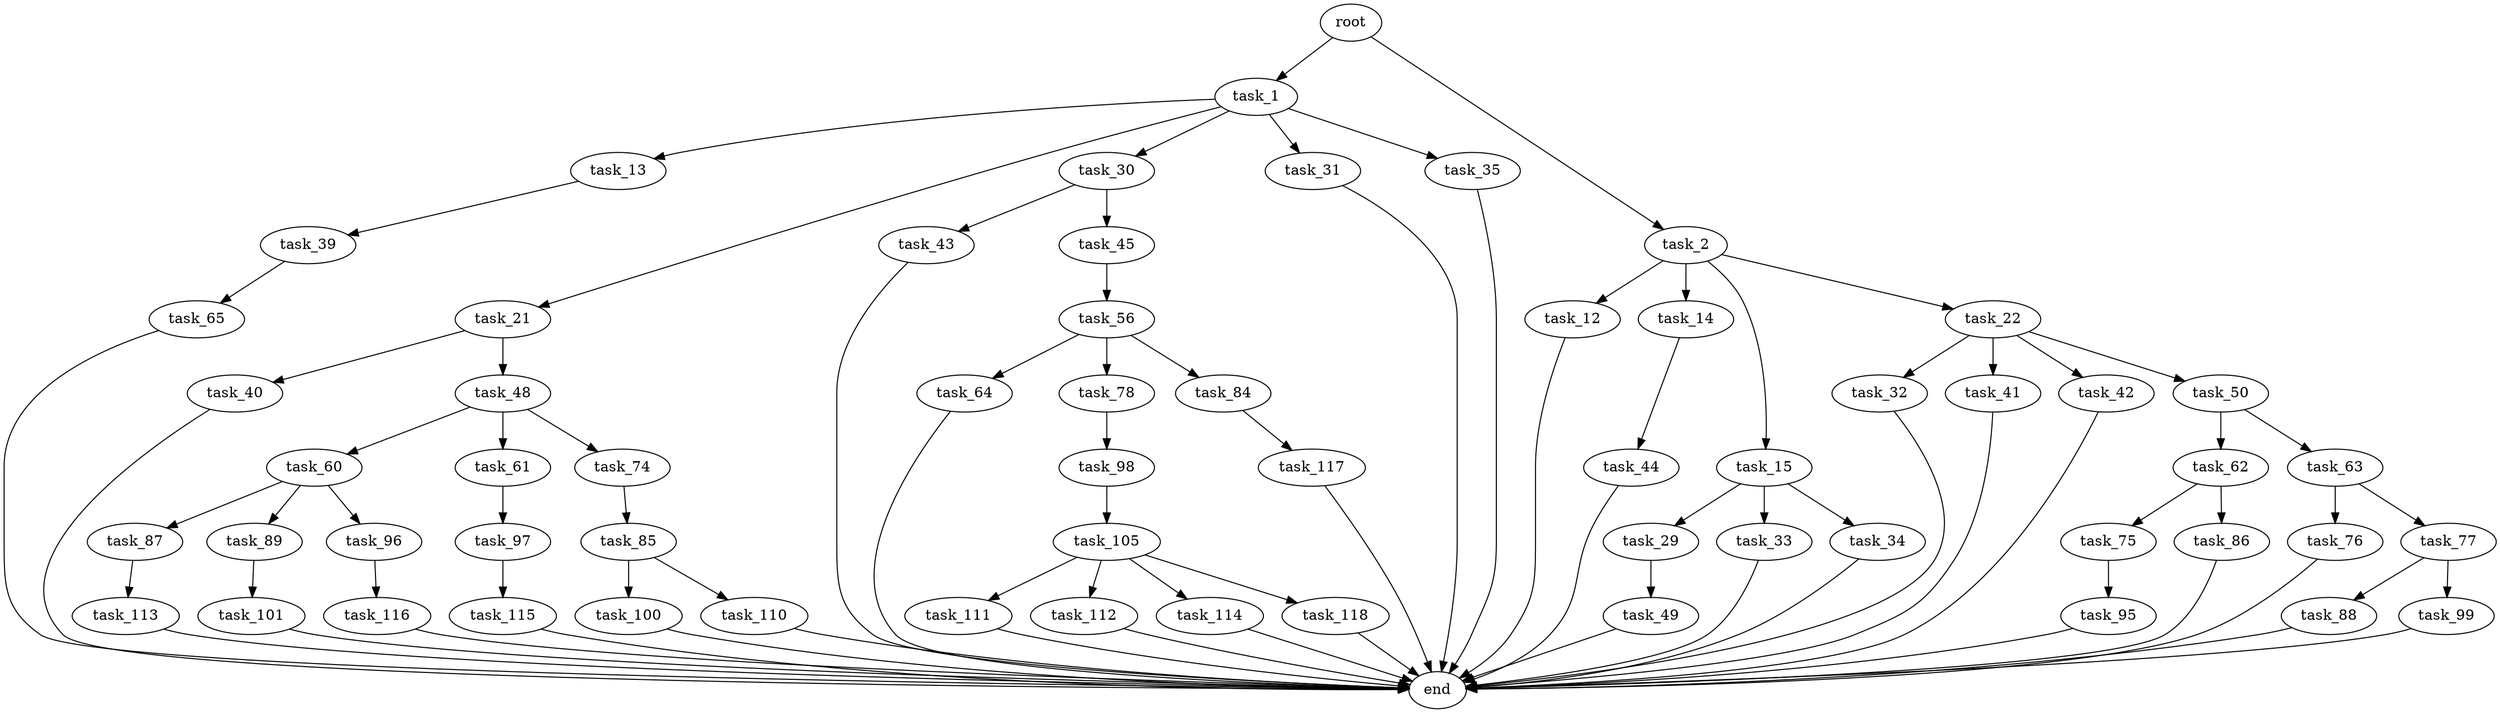digraph G {
  root [size="0.000000"];
  task_1 [size="1263298176171.000000"];
  task_2 [size="71962241340.000000"];
  task_13 [size="231928233984.000000"];
  task_21 [size="300493094256.000000"];
  task_30 [size="443771251844.000000"];
  task_31 [size="782757789696.000000"];
  task_35 [size="342663715.000000"];
  task_12 [size="33790083915.000000"];
  task_14 [size="1831480068.000000"];
  task_15 [size="107607237354.000000"];
  task_22 [size="368293445632.000000"];
  end [size="0.000000"];
  task_39 [size="10506536388.000000"];
  task_44 [size="341456678331.000000"];
  task_29 [size="213293028943.000000"];
  task_33 [size="961219034.000000"];
  task_34 [size="238901048991.000000"];
  task_40 [size="28469042045.000000"];
  task_48 [size="28991029248.000000"];
  task_32 [size="1073741824000.000000"];
  task_41 [size="16997779642.000000"];
  task_42 [size="132607806684.000000"];
  task_50 [size="398995892914.000000"];
  task_49 [size="68719476736.000000"];
  task_43 [size="777678600747.000000"];
  task_45 [size="782757789696.000000"];
  task_65 [size="21597263326.000000"];
  task_56 [size="13622884261.000000"];
  task_60 [size="42682202566.000000"];
  task_61 [size="782757789696.000000"];
  task_74 [size="231928233984.000000"];
  task_62 [size="10526357809.000000"];
  task_63 [size="42023800284.000000"];
  task_64 [size="549755813888.000000"];
  task_78 [size="647047433965.000000"];
  task_84 [size="18308678025.000000"];
  task_87 [size="885872146858.000000"];
  task_89 [size="549755813888.000000"];
  task_96 [size="97358748400.000000"];
  task_97 [size="8589934592.000000"];
  task_75 [size="25286773222.000000"];
  task_86 [size="25968250630.000000"];
  task_76 [size="68719476736.000000"];
  task_77 [size="441125854619.000000"];
  task_85 [size="75439719006.000000"];
  task_95 [size="32879800709.000000"];
  task_88 [size="28991029248.000000"];
  task_99 [size="173721358098.000000"];
  task_98 [size="98746133664.000000"];
  task_117 [size="134217728000.000000"];
  task_100 [size="2995043200.000000"];
  task_110 [size="233936836902.000000"];
  task_113 [size="7184636932.000000"];
  task_101 [size="9123897597.000000"];
  task_116 [size="68719476736.000000"];
  task_115 [size="378429587720.000000"];
  task_105 [size="12033180734.000000"];
  task_111 [size="59582412187.000000"];
  task_112 [size="486089726922.000000"];
  task_114 [size="699183180235.000000"];
  task_118 [size="5167119323.000000"];

  root -> task_1 [size="1.000000"];
  root -> task_2 [size="1.000000"];
  task_1 -> task_13 [size="838860800.000000"];
  task_1 -> task_21 [size="838860800.000000"];
  task_1 -> task_30 [size="838860800.000000"];
  task_1 -> task_31 [size="838860800.000000"];
  task_1 -> task_35 [size="838860800.000000"];
  task_2 -> task_12 [size="134217728.000000"];
  task_2 -> task_14 [size="134217728.000000"];
  task_2 -> task_15 [size="134217728.000000"];
  task_2 -> task_22 [size="134217728.000000"];
  task_13 -> task_39 [size="301989888.000000"];
  task_21 -> task_40 [size="209715200.000000"];
  task_21 -> task_48 [size="209715200.000000"];
  task_30 -> task_43 [size="301989888.000000"];
  task_30 -> task_45 [size="301989888.000000"];
  task_31 -> end [size="1.000000"];
  task_35 -> end [size="1.000000"];
  task_12 -> end [size="1.000000"];
  task_14 -> task_44 [size="134217728.000000"];
  task_15 -> task_29 [size="75497472.000000"];
  task_15 -> task_33 [size="75497472.000000"];
  task_15 -> task_34 [size="75497472.000000"];
  task_22 -> task_32 [size="411041792.000000"];
  task_22 -> task_41 [size="411041792.000000"];
  task_22 -> task_42 [size="411041792.000000"];
  task_22 -> task_50 [size="411041792.000000"];
  task_39 -> task_65 [size="209715200.000000"];
  task_44 -> end [size="1.000000"];
  task_29 -> task_49 [size="209715200.000000"];
  task_33 -> end [size="1.000000"];
  task_34 -> end [size="1.000000"];
  task_40 -> end [size="1.000000"];
  task_48 -> task_60 [size="75497472.000000"];
  task_48 -> task_61 [size="75497472.000000"];
  task_48 -> task_74 [size="75497472.000000"];
  task_32 -> end [size="1.000000"];
  task_41 -> end [size="1.000000"];
  task_42 -> end [size="1.000000"];
  task_50 -> task_62 [size="679477248.000000"];
  task_50 -> task_63 [size="679477248.000000"];
  task_49 -> end [size="1.000000"];
  task_43 -> end [size="1.000000"];
  task_45 -> task_56 [size="679477248.000000"];
  task_65 -> end [size="1.000000"];
  task_56 -> task_64 [size="33554432.000000"];
  task_56 -> task_78 [size="33554432.000000"];
  task_56 -> task_84 [size="33554432.000000"];
  task_60 -> task_87 [size="209715200.000000"];
  task_60 -> task_89 [size="209715200.000000"];
  task_60 -> task_96 [size="209715200.000000"];
  task_61 -> task_97 [size="679477248.000000"];
  task_74 -> task_85 [size="301989888.000000"];
  task_62 -> task_75 [size="33554432.000000"];
  task_62 -> task_86 [size="33554432.000000"];
  task_63 -> task_76 [size="679477248.000000"];
  task_63 -> task_77 [size="679477248.000000"];
  task_64 -> end [size="1.000000"];
  task_78 -> task_98 [size="838860800.000000"];
  task_84 -> task_117 [size="838860800.000000"];
  task_87 -> task_113 [size="838860800.000000"];
  task_89 -> task_101 [size="536870912.000000"];
  task_96 -> task_116 [size="301989888.000000"];
  task_97 -> task_115 [size="33554432.000000"];
  task_75 -> task_95 [size="536870912.000000"];
  task_86 -> end [size="1.000000"];
  task_76 -> end [size="1.000000"];
  task_77 -> task_88 [size="301989888.000000"];
  task_77 -> task_99 [size="301989888.000000"];
  task_85 -> task_100 [size="209715200.000000"];
  task_85 -> task_110 [size="209715200.000000"];
  task_95 -> end [size="1.000000"];
  task_88 -> end [size="1.000000"];
  task_99 -> end [size="1.000000"];
  task_98 -> task_105 [size="134217728.000000"];
  task_117 -> end [size="1.000000"];
  task_100 -> end [size="1.000000"];
  task_110 -> end [size="1.000000"];
  task_113 -> end [size="1.000000"];
  task_101 -> end [size="1.000000"];
  task_116 -> end [size="1.000000"];
  task_115 -> end [size="1.000000"];
  task_105 -> task_111 [size="679477248.000000"];
  task_105 -> task_112 [size="679477248.000000"];
  task_105 -> task_114 [size="679477248.000000"];
  task_105 -> task_118 [size="679477248.000000"];
  task_111 -> end [size="1.000000"];
  task_112 -> end [size="1.000000"];
  task_114 -> end [size="1.000000"];
  task_118 -> end [size="1.000000"];
}

